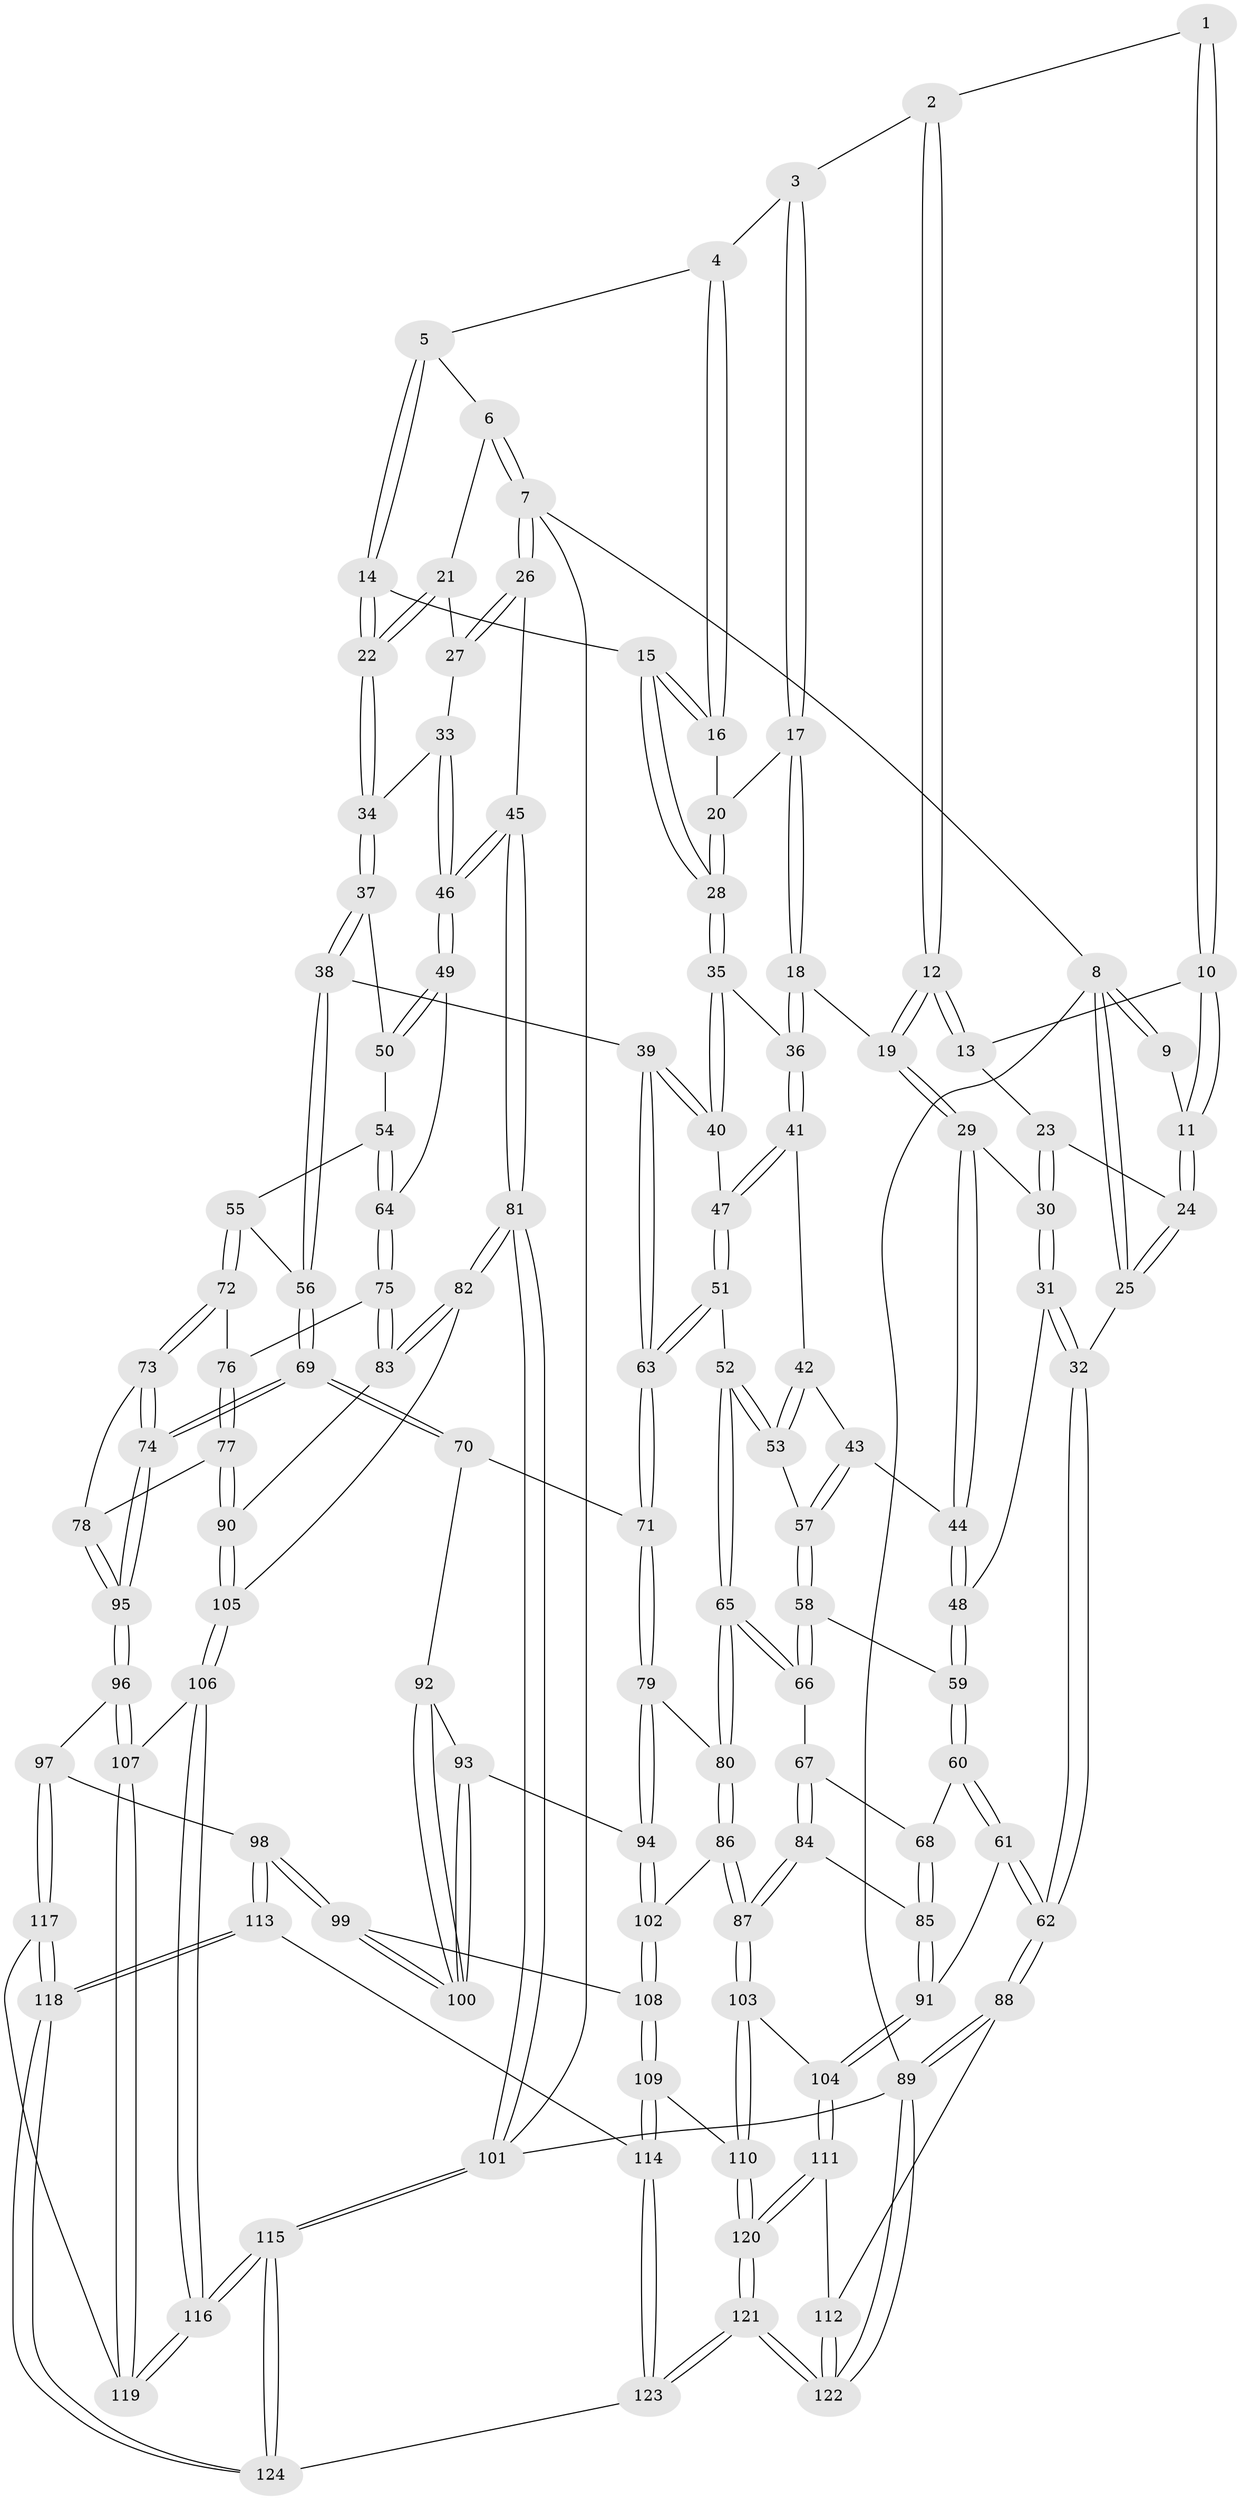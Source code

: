 // Generated by graph-tools (version 1.1) at 2025/27/03/15/25 16:27:56]
// undirected, 124 vertices, 307 edges
graph export_dot {
graph [start="1"]
  node [color=gray90,style=filled];
  1 [pos="+0.16243175824220255+0"];
  2 [pos="+0.3235161451986561+0"];
  3 [pos="+0.43048525039784125+0"];
  4 [pos="+0.48172266151670845+0"];
  5 [pos="+0.5664315614360464+0"];
  6 [pos="+0.9990263247095331+0"];
  7 [pos="+1+0"];
  8 [pos="+0+0"];
  9 [pos="+0.06497422898354141+0"];
  10 [pos="+0.1288849472352329+0.021288308870872387"];
  11 [pos="+0.012321335369309783+0.08706750446853752"];
  12 [pos="+0.2509309362601304+0.140254687997354"];
  13 [pos="+0.16127251917955732+0.07709991382534813"];
  14 [pos="+0.6831325746698754+0.1423795496896756"];
  15 [pos="+0.6797935863351711+0.14289389981186254"];
  16 [pos="+0.5774478831812931+0.08602075937110905"];
  17 [pos="+0.40297757338664447+0.14068163652710755"];
  18 [pos="+0.3816815957421402+0.17222322634522488"];
  19 [pos="+0.2704431630865403+0.1764382879777348"];
  20 [pos="+0.5019685427554432+0.12323444659244445"];
  21 [pos="+0.8165945163746465+0.01939836631632079"];
  22 [pos="+0.6834755680814651+0.14237120025414957"];
  23 [pos="+0.08823235446173101+0.1507697955234339"];
  24 [pos="+0+0.10411521612500138"];
  25 [pos="+0+0.19063065091546158"];
  26 [pos="+1+0"];
  27 [pos="+0.8789892942817822+0.17339481235384943"];
  28 [pos="+0.5820221924698116+0.24676281565555636"];
  29 [pos="+0.212912096756766+0.2498843524325223"];
  30 [pos="+0.12970586862483555+0.2541840291648638"];
  31 [pos="+0.0037166712959019453+0.32086508616506887"];
  32 [pos="+0+0.29197352558560136"];
  33 [pos="+0.8769324378381168+0.24335422830328102"];
  34 [pos="+0.7737653226034502+0.27454480259637887"];
  35 [pos="+0.5761289156909309+0.25612122362564194"];
  36 [pos="+0.41880940325936433+0.23151572828469993"];
  37 [pos="+0.7688740084929773+0.2903358005614972"];
  38 [pos="+0.6436991533268848+0.4191361805654364"];
  39 [pos="+0.6215339595230351+0.4069251064139115"];
  40 [pos="+0.6030863898758673+0.3882849682573547"];
  41 [pos="+0.4141898198433723+0.32312813869486345"];
  42 [pos="+0.40734335106613234+0.32954075335724314"];
  43 [pos="+0.26184297484510555+0.3741367359194735"];
  44 [pos="+0.2412682516437553+0.33906822278736004"];
  45 [pos="+1+0.3592640249368151"];
  46 [pos="+1+0.3677444385287344"];
  47 [pos="+0.4966249668581249+0.3803830456771177"];
  48 [pos="+0.08211054124259665+0.4124759772076382"];
  49 [pos="+1+0.38562355284859134"];
  50 [pos="+0.8281109374222083+0.36860192547914256"];
  51 [pos="+0.4119007361213409+0.49497128989089945"];
  52 [pos="+0.399752231012874+0.49495560861780596"];
  53 [pos="+0.3855075230863027+0.46301483911756414"];
  54 [pos="+0.8099347575388621+0.45477742521022096"];
  55 [pos="+0.7619208801308724+0.48188982797078783"];
  56 [pos="+0.6460530218434652+0.42391433848210414"];
  57 [pos="+0.26184801718196177+0.37473130965703944"];
  58 [pos="+0.22663201042925862+0.45977337562434284"];
  59 [pos="+0.10127181226336457+0.4523571302897487"];
  60 [pos="+0.07251242223258034+0.5387761164142707"];
  61 [pos="+0+0.6365358943223494"];
  62 [pos="+0+0.6688470139183547"];
  63 [pos="+0.46292502572282784+0.5177861783335064"];
  64 [pos="+0.9692112030100151+0.46145812380112117"];
  65 [pos="+0.3479491615356894+0.5446551511941613"];
  66 [pos="+0.24558739579766087+0.5155284534399426"];
  67 [pos="+0.23369870210968832+0.5319389141377427"];
  68 [pos="+0.1397704097388972+0.5586610519870286"];
  69 [pos="+0.6111907224409647+0.5715533464464088"];
  70 [pos="+0.5450936586190286+0.5880061211274067"];
  71 [pos="+0.4878274708377741+0.5569725532521416"];
  72 [pos="+0.7674727939038759+0.4985959170137839"];
  73 [pos="+0.7637378350256523+0.535795467004126"];
  74 [pos="+0.6599232495473495+0.6370696246805405"];
  75 [pos="+0.9209257412389231+0.5438060985712421"];
  76 [pos="+0.8501511122987357+0.5460021656559049"];
  77 [pos="+0.803579392618587+0.6458632255859602"];
  78 [pos="+0.8028719172670555+0.6458347640135749"];
  79 [pos="+0.4297018338932173+0.6331709674194231"];
  80 [pos="+0.35202786231499944+0.5824110820808935"];
  81 [pos="+1+0.7810401396205995"];
  82 [pos="+1+0.7190854130840297"];
  83 [pos="+0.9200162809125175+0.6531662123961453"];
  84 [pos="+0.22155972634097737+0.6383857355599188"];
  85 [pos="+0.17196537939275128+0.6432025052656744"];
  86 [pos="+0.2917568406475208+0.6984965369529282"];
  87 [pos="+0.290662265882653+0.6990113224962675"];
  88 [pos="+0+0.8304979866928482"];
  89 [pos="+0+1"];
  90 [pos="+0.87220751240712+0.6670628464495415"];
  91 [pos="+0.10225105240800586+0.6887365248759616"];
  92 [pos="+0.5402995879101572+0.599391565007663"];
  93 [pos="+0.4613396024707051+0.670467773390825"];
  94 [pos="+0.44446614411622515+0.6720699919424189"];
  95 [pos="+0.6855397647166246+0.708005399889559"];
  96 [pos="+0.6737698521504185+0.7495317471446771"];
  97 [pos="+0.6606796484994915+0.7606646305343122"];
  98 [pos="+0.6298162620051271+0.765771936110464"];
  99 [pos="+0.5663027114692932+0.7366028465283617"];
  100 [pos="+0.5438243010237838+0.7069934269110069"];
  101 [pos="+1+1"];
  102 [pos="+0.41323602176275426+0.7239609899291606"];
  103 [pos="+0.28018090121472494+0.7214834832068036"];
  104 [pos="+0.17289016969138654+0.7981343482129832"];
  105 [pos="+0.8396339058806478+0.8080800479282987"];
  106 [pos="+0.8322127594446785+0.8188395262578967"];
  107 [pos="+0.8303530468582254+0.8183855269132205"];
  108 [pos="+0.43404949429848444+0.7716559448892126"];
  109 [pos="+0.42291824062606076+0.8758940934324734"];
  110 [pos="+0.352259479780815+0.8698107036713666"];
  111 [pos="+0.16313778783387425+0.8419562744417983"];
  112 [pos="+0.1255238360316753+0.8671992534388303"];
  113 [pos="+0.5401832483572927+0.8579845659336452"];
  114 [pos="+0.42873585779937123+0.8814838344778687"];
  115 [pos="+1+1"];
  116 [pos="+0.9441985987250453+1"];
  117 [pos="+0.6850166040154412+0.9224922281845769"];
  118 [pos="+0.6241230930828374+0.9932507703643045"];
  119 [pos="+0.7067778620483998+0.9257007527754523"];
  120 [pos="+0.2725536496902793+0.9059804962812377"];
  121 [pos="+0.24225642586662927+1"];
  122 [pos="+0.1306651346649548+1"];
  123 [pos="+0.4809327870395753+1"];
  124 [pos="+0.554898831462271+1"];
  1 -- 2;
  1 -- 10;
  1 -- 10;
  2 -- 3;
  2 -- 12;
  2 -- 12;
  3 -- 4;
  3 -- 17;
  3 -- 17;
  4 -- 5;
  4 -- 16;
  4 -- 16;
  5 -- 6;
  5 -- 14;
  5 -- 14;
  6 -- 7;
  6 -- 7;
  6 -- 21;
  7 -- 8;
  7 -- 26;
  7 -- 26;
  7 -- 101;
  8 -- 9;
  8 -- 9;
  8 -- 25;
  8 -- 25;
  8 -- 89;
  9 -- 11;
  10 -- 11;
  10 -- 11;
  10 -- 13;
  11 -- 24;
  11 -- 24;
  12 -- 13;
  12 -- 13;
  12 -- 19;
  12 -- 19;
  13 -- 23;
  14 -- 15;
  14 -- 22;
  14 -- 22;
  15 -- 16;
  15 -- 16;
  15 -- 28;
  15 -- 28;
  16 -- 20;
  17 -- 18;
  17 -- 18;
  17 -- 20;
  18 -- 19;
  18 -- 36;
  18 -- 36;
  19 -- 29;
  19 -- 29;
  20 -- 28;
  20 -- 28;
  21 -- 22;
  21 -- 22;
  21 -- 27;
  22 -- 34;
  22 -- 34;
  23 -- 24;
  23 -- 30;
  23 -- 30;
  24 -- 25;
  24 -- 25;
  25 -- 32;
  26 -- 27;
  26 -- 27;
  26 -- 45;
  27 -- 33;
  28 -- 35;
  28 -- 35;
  29 -- 30;
  29 -- 44;
  29 -- 44;
  30 -- 31;
  30 -- 31;
  31 -- 32;
  31 -- 32;
  31 -- 48;
  32 -- 62;
  32 -- 62;
  33 -- 34;
  33 -- 46;
  33 -- 46;
  34 -- 37;
  34 -- 37;
  35 -- 36;
  35 -- 40;
  35 -- 40;
  36 -- 41;
  36 -- 41;
  37 -- 38;
  37 -- 38;
  37 -- 50;
  38 -- 39;
  38 -- 56;
  38 -- 56;
  39 -- 40;
  39 -- 40;
  39 -- 63;
  39 -- 63;
  40 -- 47;
  41 -- 42;
  41 -- 47;
  41 -- 47;
  42 -- 43;
  42 -- 53;
  42 -- 53;
  43 -- 44;
  43 -- 57;
  43 -- 57;
  44 -- 48;
  44 -- 48;
  45 -- 46;
  45 -- 46;
  45 -- 81;
  45 -- 81;
  46 -- 49;
  46 -- 49;
  47 -- 51;
  47 -- 51;
  48 -- 59;
  48 -- 59;
  49 -- 50;
  49 -- 50;
  49 -- 64;
  50 -- 54;
  51 -- 52;
  51 -- 63;
  51 -- 63;
  52 -- 53;
  52 -- 53;
  52 -- 65;
  52 -- 65;
  53 -- 57;
  54 -- 55;
  54 -- 64;
  54 -- 64;
  55 -- 56;
  55 -- 72;
  55 -- 72;
  56 -- 69;
  56 -- 69;
  57 -- 58;
  57 -- 58;
  58 -- 59;
  58 -- 66;
  58 -- 66;
  59 -- 60;
  59 -- 60;
  60 -- 61;
  60 -- 61;
  60 -- 68;
  61 -- 62;
  61 -- 62;
  61 -- 91;
  62 -- 88;
  62 -- 88;
  63 -- 71;
  63 -- 71;
  64 -- 75;
  64 -- 75;
  65 -- 66;
  65 -- 66;
  65 -- 80;
  65 -- 80;
  66 -- 67;
  67 -- 68;
  67 -- 84;
  67 -- 84;
  68 -- 85;
  68 -- 85;
  69 -- 70;
  69 -- 70;
  69 -- 74;
  69 -- 74;
  70 -- 71;
  70 -- 92;
  71 -- 79;
  71 -- 79;
  72 -- 73;
  72 -- 73;
  72 -- 76;
  73 -- 74;
  73 -- 74;
  73 -- 78;
  74 -- 95;
  74 -- 95;
  75 -- 76;
  75 -- 83;
  75 -- 83;
  76 -- 77;
  76 -- 77;
  77 -- 78;
  77 -- 90;
  77 -- 90;
  78 -- 95;
  78 -- 95;
  79 -- 80;
  79 -- 94;
  79 -- 94;
  80 -- 86;
  80 -- 86;
  81 -- 82;
  81 -- 82;
  81 -- 101;
  81 -- 101;
  82 -- 83;
  82 -- 83;
  82 -- 105;
  83 -- 90;
  84 -- 85;
  84 -- 87;
  84 -- 87;
  85 -- 91;
  85 -- 91;
  86 -- 87;
  86 -- 87;
  86 -- 102;
  87 -- 103;
  87 -- 103;
  88 -- 89;
  88 -- 89;
  88 -- 112;
  89 -- 122;
  89 -- 122;
  89 -- 101;
  90 -- 105;
  90 -- 105;
  91 -- 104;
  91 -- 104;
  92 -- 93;
  92 -- 100;
  92 -- 100;
  93 -- 94;
  93 -- 100;
  93 -- 100;
  94 -- 102;
  94 -- 102;
  95 -- 96;
  95 -- 96;
  96 -- 97;
  96 -- 107;
  96 -- 107;
  97 -- 98;
  97 -- 117;
  97 -- 117;
  98 -- 99;
  98 -- 99;
  98 -- 113;
  98 -- 113;
  99 -- 100;
  99 -- 100;
  99 -- 108;
  101 -- 115;
  101 -- 115;
  102 -- 108;
  102 -- 108;
  103 -- 104;
  103 -- 110;
  103 -- 110;
  104 -- 111;
  104 -- 111;
  105 -- 106;
  105 -- 106;
  106 -- 107;
  106 -- 116;
  106 -- 116;
  107 -- 119;
  107 -- 119;
  108 -- 109;
  108 -- 109;
  109 -- 110;
  109 -- 114;
  109 -- 114;
  110 -- 120;
  110 -- 120;
  111 -- 112;
  111 -- 120;
  111 -- 120;
  112 -- 122;
  112 -- 122;
  113 -- 114;
  113 -- 118;
  113 -- 118;
  114 -- 123;
  114 -- 123;
  115 -- 116;
  115 -- 116;
  115 -- 124;
  115 -- 124;
  116 -- 119;
  116 -- 119;
  117 -- 118;
  117 -- 118;
  117 -- 119;
  118 -- 124;
  118 -- 124;
  120 -- 121;
  120 -- 121;
  121 -- 122;
  121 -- 122;
  121 -- 123;
  121 -- 123;
  123 -- 124;
}
